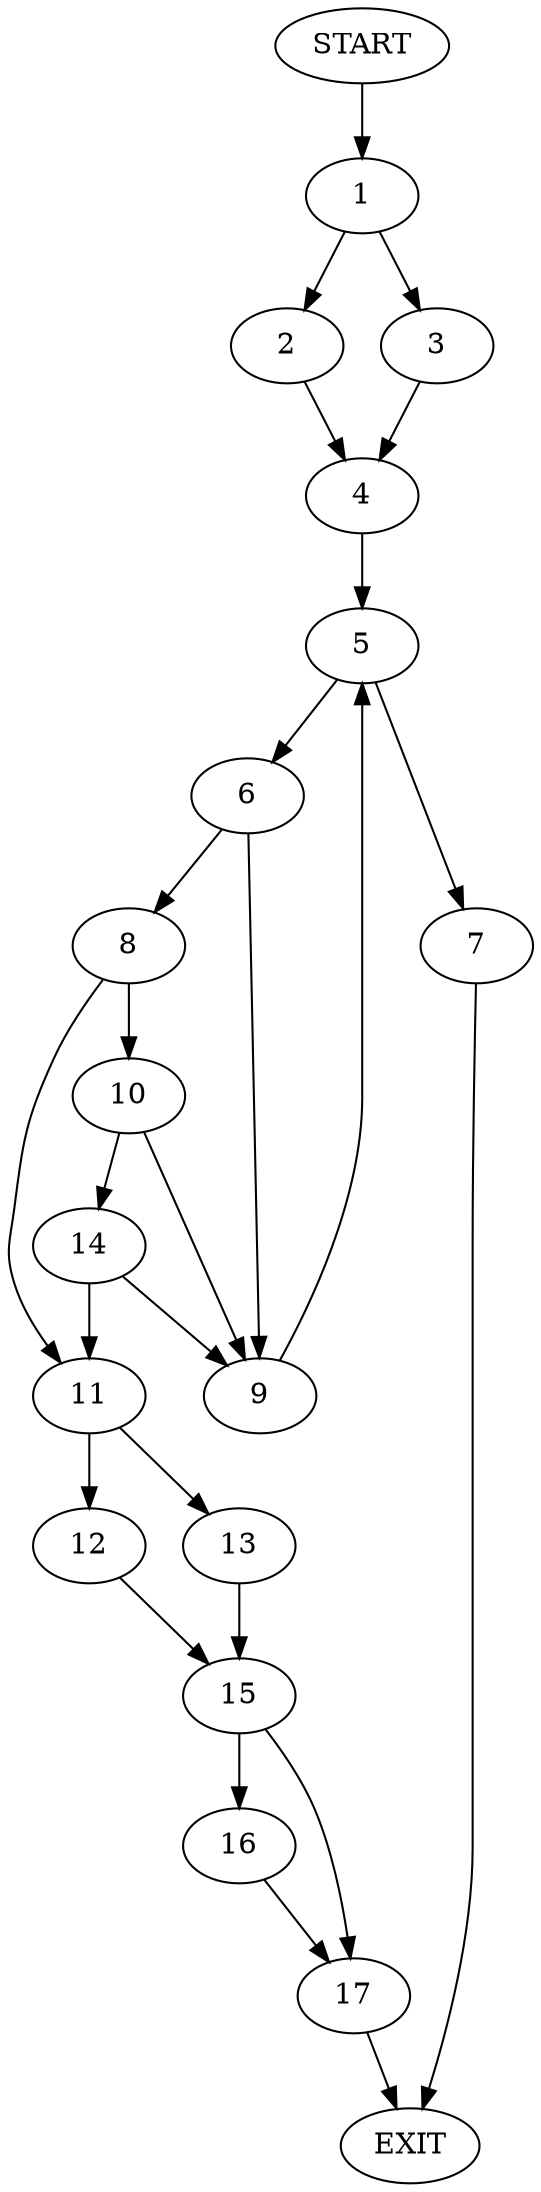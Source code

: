 digraph {
0 [label="START"]
18 [label="EXIT"]
0 -> 1
1 -> 2
1 -> 3
3 -> 4
2 -> 4
4 -> 5
5 -> 6
5 -> 7
7 -> 18
6 -> 8
6 -> 9
8 -> 10
8 -> 11
9 -> 5
11 -> 12
11 -> 13
10 -> 14
10 -> 9
14 -> 9
14 -> 11
13 -> 15
12 -> 15
15 -> 16
15 -> 17
16 -> 17
17 -> 18
}
